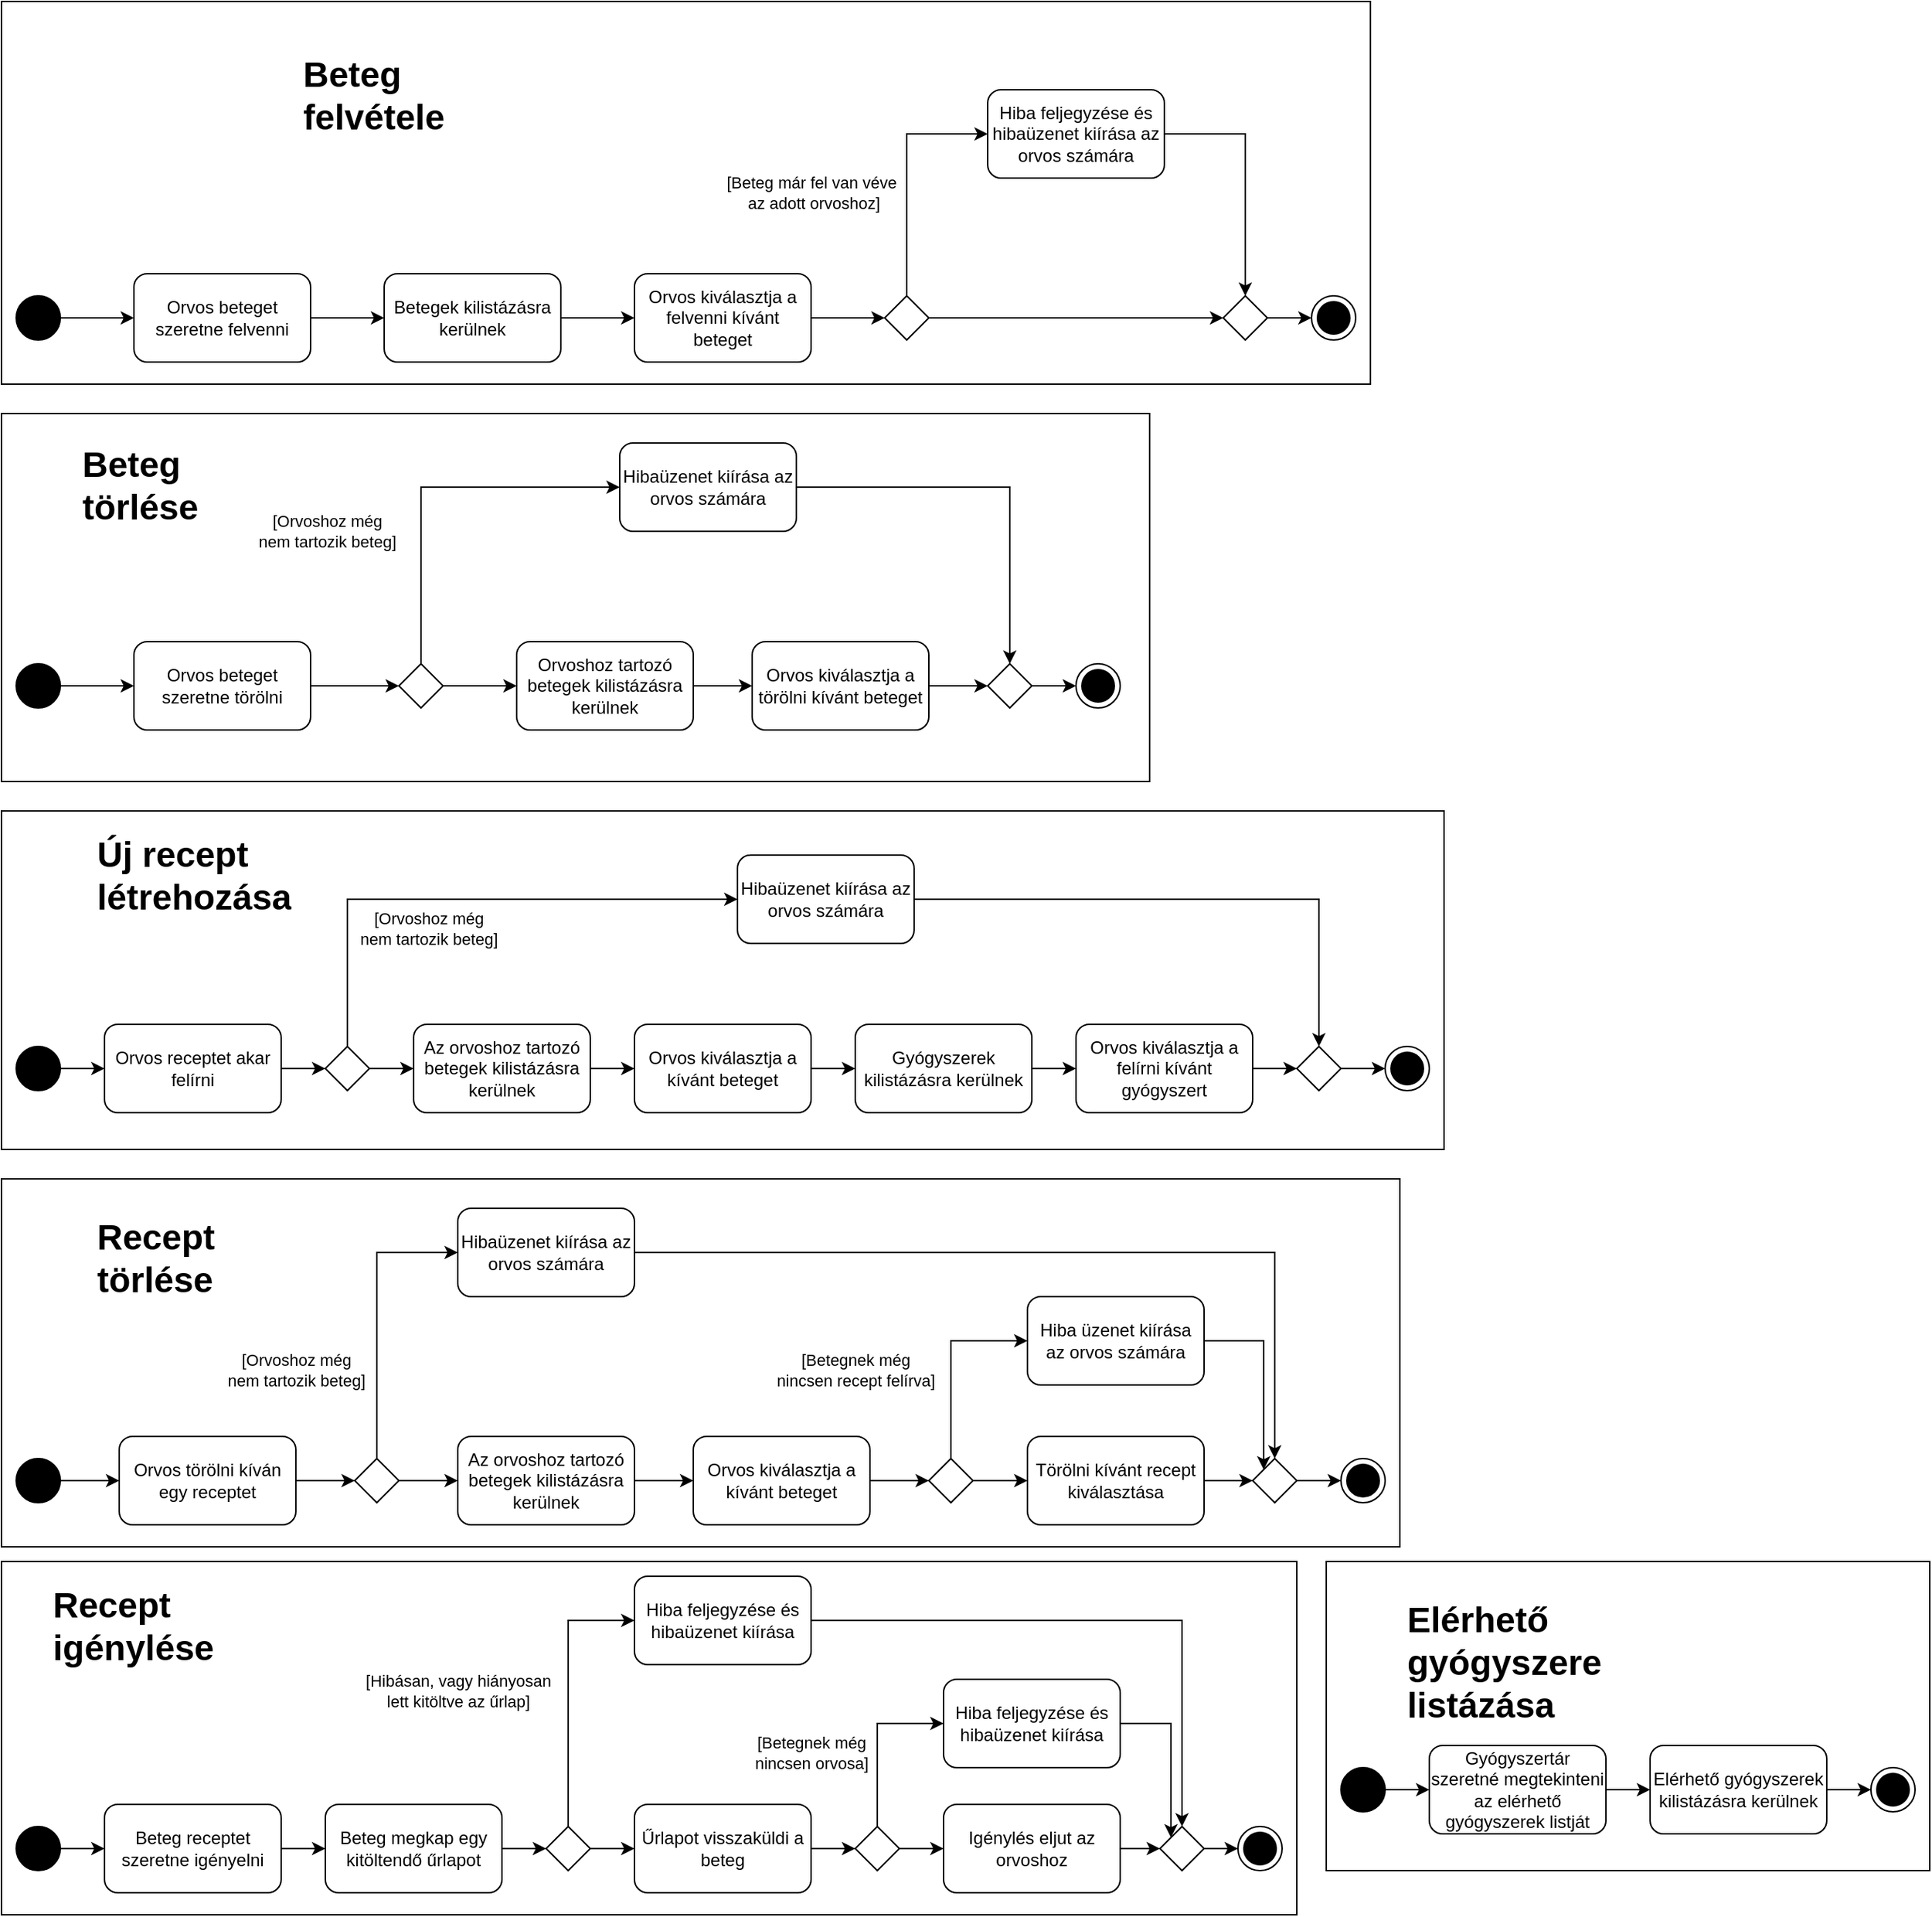 <mxfile version="22.1.0" type="github">
  <diagram name="1 oldal" id="A5lsXJry7dlUo_Qo3VN9">
    <mxGraphModel dx="1876" dy="1422" grid="1" gridSize="10" guides="1" tooltips="1" connect="1" arrows="1" fold="1" page="1" pageScale="1" pageWidth="1654" pageHeight="2336" math="0" shadow="0">
      <root>
        <mxCell id="0" />
        <mxCell id="1" parent="0" />
        <mxCell id="i-3CGc0Ypoq-aM-rwJRE-147" value="" style="group" parent="1" vertex="1" connectable="0">
          <mxGeometry x="10" y="10" width="930" height="260" as="geometry" />
        </mxCell>
        <mxCell id="i-3CGc0Ypoq-aM-rwJRE-85" value="" style="rounded=0;whiteSpace=wrap;html=1;" parent="i-3CGc0Ypoq-aM-rwJRE-147" vertex="1">
          <mxGeometry width="930" height="260" as="geometry" />
        </mxCell>
        <mxCell id="i-3CGc0Ypoq-aM-rwJRE-1" value="" style="ellipse;fillColor=strokeColor;html=1;" parent="i-3CGc0Ypoq-aM-rwJRE-147" vertex="1">
          <mxGeometry x="10" y="200" width="30" height="30" as="geometry" />
        </mxCell>
        <mxCell id="i-3CGc0Ypoq-aM-rwJRE-2" value="" style="endArrow=classic;html=1;rounded=0;exitX=1;exitY=0.5;exitDx=0;exitDy=0;entryX=0;entryY=0.5;entryDx=0;entryDy=0;" parent="i-3CGc0Ypoq-aM-rwJRE-147" source="i-3CGc0Ypoq-aM-rwJRE-1" target="i-3CGc0Ypoq-aM-rwJRE-35" edge="1">
          <mxGeometry width="50" height="50" relative="1" as="geometry">
            <mxPoint x="50" y="-245" as="sourcePoint" />
            <mxPoint x="90" y="215" as="targetPoint" />
          </mxGeometry>
        </mxCell>
        <mxCell id="i-3CGc0Ypoq-aM-rwJRE-35" value="Orvos beteget szeretne felvenni" style="rounded=1;whiteSpace=wrap;html=1;" parent="i-3CGc0Ypoq-aM-rwJRE-147" vertex="1">
          <mxGeometry x="90" y="185" width="120" height="60" as="geometry" />
        </mxCell>
        <mxCell id="i-3CGc0Ypoq-aM-rwJRE-36" value="" style="endArrow=classic;html=1;rounded=0;entryX=0;entryY=0.5;entryDx=0;entryDy=0;exitX=1;exitY=0.5;exitDx=0;exitDy=0;" parent="i-3CGc0Ypoq-aM-rwJRE-147" source="i-3CGc0Ypoq-aM-rwJRE-35" target="i-3CGc0Ypoq-aM-rwJRE-37" edge="1">
          <mxGeometry width="50" height="50" relative="1" as="geometry">
            <mxPoint x="210" y="215" as="sourcePoint" />
            <mxPoint x="260" y="215" as="targetPoint" />
          </mxGeometry>
        </mxCell>
        <mxCell id="i-3CGc0Ypoq-aM-rwJRE-37" value="Betegek kilistázásra kerülnek" style="rounded=1;whiteSpace=wrap;html=1;" parent="i-3CGc0Ypoq-aM-rwJRE-147" vertex="1">
          <mxGeometry x="260" y="185" width="120" height="60" as="geometry" />
        </mxCell>
        <mxCell id="i-3CGc0Ypoq-aM-rwJRE-38" value="" style="endArrow=classic;html=1;rounded=0;entryX=0;entryY=0.5;entryDx=0;entryDy=0;exitX=1;exitY=0.5;exitDx=0;exitDy=0;" parent="i-3CGc0Ypoq-aM-rwJRE-147" source="i-3CGc0Ypoq-aM-rwJRE-37" target="i-3CGc0Ypoq-aM-rwJRE-39" edge="1">
          <mxGeometry width="50" height="50" relative="1" as="geometry">
            <mxPoint x="400" y="270" as="sourcePoint" />
            <mxPoint x="430" y="215" as="targetPoint" />
          </mxGeometry>
        </mxCell>
        <mxCell id="i-3CGc0Ypoq-aM-rwJRE-39" value="Orvos kiválasztja a felvenni kívánt beteget" style="rounded=1;whiteSpace=wrap;html=1;" parent="i-3CGc0Ypoq-aM-rwJRE-147" vertex="1">
          <mxGeometry x="430" y="185" width="120" height="60" as="geometry" />
        </mxCell>
        <mxCell id="i-3CGc0Ypoq-aM-rwJRE-44" value="" style="endArrow=classic;html=1;rounded=0;exitX=1;exitY=0.5;exitDx=0;exitDy=0;entryX=0;entryY=0.5;entryDx=0;entryDy=0;" parent="i-3CGc0Ypoq-aM-rwJRE-147" source="i-3CGc0Ypoq-aM-rwJRE-39" target="i-3CGc0Ypoq-aM-rwJRE-43" edge="1">
          <mxGeometry width="50" height="50" relative="1" as="geometry">
            <mxPoint x="550" y="215" as="sourcePoint" />
            <mxPoint x="680" y="215" as="targetPoint" />
          </mxGeometry>
        </mxCell>
        <mxCell id="i-3CGc0Ypoq-aM-rwJRE-43" value="" style="rhombus;whiteSpace=wrap;html=1;" parent="i-3CGc0Ypoq-aM-rwJRE-147" vertex="1">
          <mxGeometry x="600" y="200" width="30" height="30" as="geometry" />
        </mxCell>
        <mxCell id="i-3CGc0Ypoq-aM-rwJRE-46" value="Hiba feljegyzése és hibaüzenet kiírása az orvos számára" style="rounded=1;whiteSpace=wrap;html=1;" parent="i-3CGc0Ypoq-aM-rwJRE-147" vertex="1">
          <mxGeometry x="670" y="60" width="120" height="60" as="geometry" />
        </mxCell>
        <mxCell id="i-3CGc0Ypoq-aM-rwJRE-47" value="[Beteg már fel van véve&lt;br&gt;&amp;nbsp;az adott orvoshoz]" style="edgeStyle=orthogonalEdgeStyle;rounded=0;orthogonalLoop=1;jettySize=auto;html=1;exitX=0.5;exitY=0;exitDx=0;exitDy=0;entryX=0;entryY=0.5;entryDx=0;entryDy=0;" parent="i-3CGc0Ypoq-aM-rwJRE-147" source="i-3CGc0Ypoq-aM-rwJRE-43" target="i-3CGc0Ypoq-aM-rwJRE-46" edge="1">
          <mxGeometry x="-0.151" y="65" relative="1" as="geometry">
            <mxPoint as="offset" />
          </mxGeometry>
        </mxCell>
        <mxCell id="i-3CGc0Ypoq-aM-rwJRE-48" value="" style="rhombus;whiteSpace=wrap;html=1;" parent="i-3CGc0Ypoq-aM-rwJRE-147" vertex="1">
          <mxGeometry x="830" y="200" width="30" height="30" as="geometry" />
        </mxCell>
        <mxCell id="i-3CGc0Ypoq-aM-rwJRE-50" style="edgeStyle=orthogonalEdgeStyle;rounded=0;orthogonalLoop=1;jettySize=auto;html=1;exitX=1;exitY=0.5;exitDx=0;exitDy=0;entryX=0;entryY=0.5;entryDx=0;entryDy=0;" parent="i-3CGc0Ypoq-aM-rwJRE-147" source="i-3CGc0Ypoq-aM-rwJRE-43" target="i-3CGc0Ypoq-aM-rwJRE-48" edge="1">
          <mxGeometry relative="1" as="geometry" />
        </mxCell>
        <mxCell id="i-3CGc0Ypoq-aM-rwJRE-49" style="edgeStyle=orthogonalEdgeStyle;rounded=0;orthogonalLoop=1;jettySize=auto;html=1;exitX=1;exitY=0.5;exitDx=0;exitDy=0;entryX=0.5;entryY=0;entryDx=0;entryDy=0;" parent="i-3CGc0Ypoq-aM-rwJRE-147" source="i-3CGc0Ypoq-aM-rwJRE-46" target="i-3CGc0Ypoq-aM-rwJRE-48" edge="1">
          <mxGeometry relative="1" as="geometry" />
        </mxCell>
        <mxCell id="i-3CGc0Ypoq-aM-rwJRE-51" value="" style="ellipse;html=1;shape=endState;fillColor=strokeColor;" parent="i-3CGc0Ypoq-aM-rwJRE-147" vertex="1">
          <mxGeometry x="890" y="200" width="30" height="30" as="geometry" />
        </mxCell>
        <mxCell id="i-3CGc0Ypoq-aM-rwJRE-52" style="edgeStyle=orthogonalEdgeStyle;rounded=0;orthogonalLoop=1;jettySize=auto;html=1;exitX=1;exitY=0.5;exitDx=0;exitDy=0;entryX=0;entryY=0.5;entryDx=0;entryDy=0;" parent="i-3CGc0Ypoq-aM-rwJRE-147" source="i-3CGc0Ypoq-aM-rwJRE-48" target="i-3CGc0Ypoq-aM-rwJRE-51" edge="1">
          <mxGeometry relative="1" as="geometry" />
        </mxCell>
        <mxCell id="i-3CGc0Ypoq-aM-rwJRE-86" value="&lt;h1&gt;Beteg felvétele&lt;/h1&gt;" style="text;html=1;strokeColor=none;fillColor=none;spacing=5;spacingTop=-20;whiteSpace=wrap;overflow=hidden;rounded=0;" parent="i-3CGc0Ypoq-aM-rwJRE-147" vertex="1">
          <mxGeometry x="200" y="30" width="140" height="70" as="geometry" />
        </mxCell>
        <mxCell id="i-3CGc0Ypoq-aM-rwJRE-148" value="" style="group" parent="1" vertex="1" connectable="0">
          <mxGeometry x="10" y="290" width="780" height="250" as="geometry" />
        </mxCell>
        <mxCell id="i-3CGc0Ypoq-aM-rwJRE-146" value="" style="rounded=0;whiteSpace=wrap;html=1;" parent="i-3CGc0Ypoq-aM-rwJRE-148" vertex="1">
          <mxGeometry width="780" height="250" as="geometry" />
        </mxCell>
        <mxCell id="i-3CGc0Ypoq-aM-rwJRE-126" value="" style="ellipse;fillColor=strokeColor;html=1;" parent="i-3CGc0Ypoq-aM-rwJRE-148" vertex="1">
          <mxGeometry x="10" y="170" width="30" height="30" as="geometry" />
        </mxCell>
        <mxCell id="i-3CGc0Ypoq-aM-rwJRE-127" value="Orvos beteget szeretne törölni" style="rounded=1;whiteSpace=wrap;html=1;" parent="i-3CGc0Ypoq-aM-rwJRE-148" vertex="1">
          <mxGeometry x="90" y="155" width="120" height="60" as="geometry" />
        </mxCell>
        <mxCell id="i-3CGc0Ypoq-aM-rwJRE-128" style="edgeStyle=orthogonalEdgeStyle;rounded=0;orthogonalLoop=1;jettySize=auto;html=1;exitX=1;exitY=0.5;exitDx=0;exitDy=0;entryX=0;entryY=0.5;entryDx=0;entryDy=0;" parent="i-3CGc0Ypoq-aM-rwJRE-148" source="i-3CGc0Ypoq-aM-rwJRE-126" target="i-3CGc0Ypoq-aM-rwJRE-127" edge="1">
          <mxGeometry relative="1" as="geometry" />
        </mxCell>
        <mxCell id="i-3CGc0Ypoq-aM-rwJRE-129" value="Orvoshoz tartozó betegek kilistázásra kerülnek" style="rounded=1;whiteSpace=wrap;html=1;" parent="i-3CGc0Ypoq-aM-rwJRE-148" vertex="1">
          <mxGeometry x="350" y="155" width="120" height="60" as="geometry" />
        </mxCell>
        <mxCell id="i-3CGc0Ypoq-aM-rwJRE-132" value="" style="edgeStyle=orthogonalEdgeStyle;rounded=0;orthogonalLoop=1;jettySize=auto;html=1;exitX=1;exitY=0.5;exitDx=0;exitDy=0;entryX=0;entryY=0.5;entryDx=0;entryDy=0;" parent="i-3CGc0Ypoq-aM-rwJRE-148" source="i-3CGc0Ypoq-aM-rwJRE-127" target="i-3CGc0Ypoq-aM-rwJRE-131" edge="1">
          <mxGeometry relative="1" as="geometry">
            <mxPoint x="210" y="185" as="sourcePoint" />
            <mxPoint x="350" y="185" as="targetPoint" />
          </mxGeometry>
        </mxCell>
        <mxCell id="i-3CGc0Ypoq-aM-rwJRE-131" value="" style="rhombus;whiteSpace=wrap;html=1;" parent="i-3CGc0Ypoq-aM-rwJRE-148" vertex="1">
          <mxGeometry x="270" y="170" width="30" height="30" as="geometry" />
        </mxCell>
        <mxCell id="i-3CGc0Ypoq-aM-rwJRE-130" style="edgeStyle=orthogonalEdgeStyle;rounded=0;orthogonalLoop=1;jettySize=auto;html=1;exitX=1;exitY=0.5;exitDx=0;exitDy=0;entryX=0;entryY=0.5;entryDx=0;entryDy=0;" parent="i-3CGc0Ypoq-aM-rwJRE-148" source="i-3CGc0Ypoq-aM-rwJRE-131" target="i-3CGc0Ypoq-aM-rwJRE-129" edge="1">
          <mxGeometry relative="1" as="geometry" />
        </mxCell>
        <mxCell id="i-3CGc0Ypoq-aM-rwJRE-135" value="" style="rhombus;whiteSpace=wrap;html=1;" parent="i-3CGc0Ypoq-aM-rwJRE-148" vertex="1">
          <mxGeometry x="670" y="170" width="30" height="30" as="geometry" />
        </mxCell>
        <mxCell id="i-3CGc0Ypoq-aM-rwJRE-136" value="" style="ellipse;html=1;shape=endState;fillColor=strokeColor;" parent="i-3CGc0Ypoq-aM-rwJRE-148" vertex="1">
          <mxGeometry x="730" y="170" width="30" height="30" as="geometry" />
        </mxCell>
        <mxCell id="i-3CGc0Ypoq-aM-rwJRE-137" style="edgeStyle=orthogonalEdgeStyle;rounded=0;orthogonalLoop=1;jettySize=auto;html=1;exitX=1;exitY=0.5;exitDx=0;exitDy=0;entryX=0;entryY=0.5;entryDx=0;entryDy=0;" parent="i-3CGc0Ypoq-aM-rwJRE-148" source="i-3CGc0Ypoq-aM-rwJRE-135" target="i-3CGc0Ypoq-aM-rwJRE-136" edge="1">
          <mxGeometry relative="1" as="geometry" />
        </mxCell>
        <mxCell id="i-3CGc0Ypoq-aM-rwJRE-141" style="edgeStyle=orthogonalEdgeStyle;rounded=0;orthogonalLoop=1;jettySize=auto;html=1;exitX=1;exitY=0.5;exitDx=0;exitDy=0;entryX=0.5;entryY=0;entryDx=0;entryDy=0;" parent="i-3CGc0Ypoq-aM-rwJRE-148" source="i-3CGc0Ypoq-aM-rwJRE-138" target="i-3CGc0Ypoq-aM-rwJRE-135" edge="1">
          <mxGeometry relative="1" as="geometry" />
        </mxCell>
        <mxCell id="i-3CGc0Ypoq-aM-rwJRE-138" value="Hibaüzenet kiírása az orvos számára" style="rounded=1;whiteSpace=wrap;html=1;" parent="i-3CGc0Ypoq-aM-rwJRE-148" vertex="1">
          <mxGeometry x="420" y="20" width="120" height="60" as="geometry" />
        </mxCell>
        <mxCell id="i-3CGc0Ypoq-aM-rwJRE-139" style="edgeStyle=orthogonalEdgeStyle;rounded=0;orthogonalLoop=1;jettySize=auto;html=1;exitX=0.5;exitY=0;exitDx=0;exitDy=0;entryX=0;entryY=0.5;entryDx=0;entryDy=0;" parent="i-3CGc0Ypoq-aM-rwJRE-148" source="i-3CGc0Ypoq-aM-rwJRE-131" target="i-3CGc0Ypoq-aM-rwJRE-138" edge="1">
          <mxGeometry relative="1" as="geometry" />
        </mxCell>
        <mxCell id="i-3CGc0Ypoq-aM-rwJRE-140" value="[Orvoshoz még &lt;br&gt;nem tartozik beteg]" style="edgeLabel;html=1;align=center;verticalAlign=middle;resizable=0;points=[];" parent="i-3CGc0Ypoq-aM-rwJRE-139" vertex="1" connectable="0">
          <mxGeometry x="0.03" y="-2" relative="1" as="geometry">
            <mxPoint x="-76" y="28" as="offset" />
          </mxGeometry>
        </mxCell>
        <mxCell id="i-3CGc0Ypoq-aM-rwJRE-144" style="edgeStyle=orthogonalEdgeStyle;rounded=0;orthogonalLoop=1;jettySize=auto;html=1;exitX=1;exitY=0.5;exitDx=0;exitDy=0;entryX=0;entryY=0.5;entryDx=0;entryDy=0;" parent="i-3CGc0Ypoq-aM-rwJRE-148" source="i-3CGc0Ypoq-aM-rwJRE-142" target="i-3CGc0Ypoq-aM-rwJRE-135" edge="1">
          <mxGeometry relative="1" as="geometry" />
        </mxCell>
        <mxCell id="i-3CGc0Ypoq-aM-rwJRE-142" value="Orvos kiválasztja a törölni kívánt beteget" style="rounded=1;whiteSpace=wrap;html=1;" parent="i-3CGc0Ypoq-aM-rwJRE-148" vertex="1">
          <mxGeometry x="510" y="155" width="120" height="60" as="geometry" />
        </mxCell>
        <mxCell id="i-3CGc0Ypoq-aM-rwJRE-145" value="&lt;h1&gt;Beteg törlése&lt;/h1&gt;" style="text;html=1;strokeColor=none;fillColor=none;spacing=5;spacingTop=-20;whiteSpace=wrap;overflow=hidden;rounded=0;" parent="i-3CGc0Ypoq-aM-rwJRE-148" vertex="1">
          <mxGeometry x="50" y="15" width="140" height="70" as="geometry" />
        </mxCell>
        <mxCell id="i-3CGc0Ypoq-aM-rwJRE-143" style="edgeStyle=orthogonalEdgeStyle;rounded=0;orthogonalLoop=1;jettySize=auto;html=1;exitX=1;exitY=0.5;exitDx=0;exitDy=0;entryX=0;entryY=0.5;entryDx=0;entryDy=0;" parent="i-3CGc0Ypoq-aM-rwJRE-148" source="i-3CGc0Ypoq-aM-rwJRE-129" target="i-3CGc0Ypoq-aM-rwJRE-142" edge="1">
          <mxGeometry relative="1" as="geometry" />
        </mxCell>
        <mxCell id="i-3CGc0Ypoq-aM-rwJRE-172" value="" style="group" parent="1" vertex="1" connectable="0">
          <mxGeometry x="10" y="560" width="980" height="230" as="geometry" />
        </mxCell>
        <mxCell id="i-3CGc0Ypoq-aM-rwJRE-171" value="" style="rounded=0;whiteSpace=wrap;html=1;" parent="i-3CGc0Ypoq-aM-rwJRE-172" vertex="1">
          <mxGeometry width="980" height="230" as="geometry" />
        </mxCell>
        <mxCell id="i-3CGc0Ypoq-aM-rwJRE-149" value="" style="ellipse;fillColor=strokeColor;html=1;" parent="i-3CGc0Ypoq-aM-rwJRE-172" vertex="1">
          <mxGeometry x="10" y="160" width="30" height="30" as="geometry" />
        </mxCell>
        <mxCell id="i-3CGc0Ypoq-aM-rwJRE-150" value="Orvos receptet akar felírni" style="rounded=1;whiteSpace=wrap;html=1;" parent="i-3CGc0Ypoq-aM-rwJRE-172" vertex="1">
          <mxGeometry x="70" y="145" width="120" height="60" as="geometry" />
        </mxCell>
        <mxCell id="i-3CGc0Ypoq-aM-rwJRE-151" style="edgeStyle=orthogonalEdgeStyle;rounded=0;orthogonalLoop=1;jettySize=auto;html=1;exitX=1;exitY=0.5;exitDx=0;exitDy=0;entryX=0;entryY=0.5;entryDx=0;entryDy=0;" parent="i-3CGc0Ypoq-aM-rwJRE-172" source="i-3CGc0Ypoq-aM-rwJRE-149" target="i-3CGc0Ypoq-aM-rwJRE-150" edge="1">
          <mxGeometry relative="1" as="geometry" />
        </mxCell>
        <mxCell id="i-3CGc0Ypoq-aM-rwJRE-152" value="Az orvoshoz tartozó betegek kilistázásra kerülnek" style="rounded=1;whiteSpace=wrap;html=1;" parent="i-3CGc0Ypoq-aM-rwJRE-172" vertex="1">
          <mxGeometry x="280" y="145" width="120" height="60" as="geometry" />
        </mxCell>
        <mxCell id="i-3CGc0Ypoq-aM-rwJRE-155" style="edgeStyle=orthogonalEdgeStyle;rounded=0;orthogonalLoop=1;jettySize=auto;html=1;exitX=1;exitY=0.5;exitDx=0;exitDy=0;entryX=0;entryY=0.5;entryDx=0;entryDy=0;" parent="i-3CGc0Ypoq-aM-rwJRE-172" source="i-3CGc0Ypoq-aM-rwJRE-153" target="i-3CGc0Ypoq-aM-rwJRE-152" edge="1">
          <mxGeometry relative="1" as="geometry" />
        </mxCell>
        <mxCell id="i-3CGc0Ypoq-aM-rwJRE-153" value="" style="rhombus;whiteSpace=wrap;html=1;" parent="i-3CGc0Ypoq-aM-rwJRE-172" vertex="1">
          <mxGeometry x="220" y="160" width="30" height="30" as="geometry" />
        </mxCell>
        <mxCell id="i-3CGc0Ypoq-aM-rwJRE-154" style="edgeStyle=orthogonalEdgeStyle;rounded=0;orthogonalLoop=1;jettySize=auto;html=1;exitX=1;exitY=0.5;exitDx=0;exitDy=0;entryX=0;entryY=0.5;entryDx=0;entryDy=0;" parent="i-3CGc0Ypoq-aM-rwJRE-172" source="i-3CGc0Ypoq-aM-rwJRE-150" target="i-3CGc0Ypoq-aM-rwJRE-153" edge="1">
          <mxGeometry relative="1" as="geometry" />
        </mxCell>
        <mxCell id="i-3CGc0Ypoq-aM-rwJRE-156" value="Hibaüzenet kiírása az orvos számára" style="rounded=1;whiteSpace=wrap;html=1;" parent="i-3CGc0Ypoq-aM-rwJRE-172" vertex="1">
          <mxGeometry x="500" y="30" width="120" height="60" as="geometry" />
        </mxCell>
        <mxCell id="i-3CGc0Ypoq-aM-rwJRE-157" style="edgeStyle=orthogonalEdgeStyle;rounded=0;orthogonalLoop=1;jettySize=auto;html=1;exitX=0.5;exitY=0;exitDx=0;exitDy=0;entryX=0;entryY=0.5;entryDx=0;entryDy=0;" parent="i-3CGc0Ypoq-aM-rwJRE-172" source="i-3CGc0Ypoq-aM-rwJRE-153" target="i-3CGc0Ypoq-aM-rwJRE-156" edge="1">
          <mxGeometry relative="1" as="geometry" />
        </mxCell>
        <mxCell id="i-3CGc0Ypoq-aM-rwJRE-158" value="[Orvoshoz még &lt;br&gt;nem tartozik beteg]" style="edgeLabel;html=1;align=center;verticalAlign=middle;resizable=0;points=[];" parent="i-3CGc0Ypoq-aM-rwJRE-157" vertex="1" connectable="0">
          <mxGeometry x="-0.353" relative="1" as="geometry">
            <mxPoint x="37" y="20" as="offset" />
          </mxGeometry>
        </mxCell>
        <mxCell id="i-3CGc0Ypoq-aM-rwJRE-159" value="Orvos kiválasztja a kívánt beteget" style="rounded=1;whiteSpace=wrap;html=1;" parent="i-3CGc0Ypoq-aM-rwJRE-172" vertex="1">
          <mxGeometry x="430" y="145" width="120" height="60" as="geometry" />
        </mxCell>
        <mxCell id="i-3CGc0Ypoq-aM-rwJRE-160" style="edgeStyle=orthogonalEdgeStyle;rounded=0;orthogonalLoop=1;jettySize=auto;html=1;exitX=1;exitY=0.5;exitDx=0;exitDy=0;entryX=0;entryY=0.5;entryDx=0;entryDy=0;" parent="i-3CGc0Ypoq-aM-rwJRE-172" source="i-3CGc0Ypoq-aM-rwJRE-152" target="i-3CGc0Ypoq-aM-rwJRE-159" edge="1">
          <mxGeometry relative="1" as="geometry" />
        </mxCell>
        <mxCell id="i-3CGc0Ypoq-aM-rwJRE-161" value="" style="rhombus;whiteSpace=wrap;html=1;" parent="i-3CGc0Ypoq-aM-rwJRE-172" vertex="1">
          <mxGeometry x="880" y="160" width="30" height="30" as="geometry" />
        </mxCell>
        <mxCell id="i-3CGc0Ypoq-aM-rwJRE-168" style="edgeStyle=orthogonalEdgeStyle;rounded=0;orthogonalLoop=1;jettySize=auto;html=1;exitX=1;exitY=0.5;exitDx=0;exitDy=0;entryX=0.5;entryY=0;entryDx=0;entryDy=0;" parent="i-3CGc0Ypoq-aM-rwJRE-172" source="i-3CGc0Ypoq-aM-rwJRE-156" target="i-3CGc0Ypoq-aM-rwJRE-161" edge="1">
          <mxGeometry relative="1" as="geometry" />
        </mxCell>
        <mxCell id="i-3CGc0Ypoq-aM-rwJRE-162" value="" style="ellipse;html=1;shape=endState;fillColor=strokeColor;" parent="i-3CGc0Ypoq-aM-rwJRE-172" vertex="1">
          <mxGeometry x="940" y="160" width="30" height="30" as="geometry" />
        </mxCell>
        <mxCell id="i-3CGc0Ypoq-aM-rwJRE-163" style="edgeStyle=orthogonalEdgeStyle;rounded=0;orthogonalLoop=1;jettySize=auto;html=1;exitX=1;exitY=0.5;exitDx=0;exitDy=0;entryX=0;entryY=0.5;entryDx=0;entryDy=0;" parent="i-3CGc0Ypoq-aM-rwJRE-172" source="i-3CGc0Ypoq-aM-rwJRE-161" target="i-3CGc0Ypoq-aM-rwJRE-162" edge="1">
          <mxGeometry relative="1" as="geometry" />
        </mxCell>
        <mxCell id="i-3CGc0Ypoq-aM-rwJRE-164" value="Gyógyszerek kilistázásra kerülnek" style="rounded=1;whiteSpace=wrap;html=1;" parent="i-3CGc0Ypoq-aM-rwJRE-172" vertex="1">
          <mxGeometry x="580" y="145" width="120" height="60" as="geometry" />
        </mxCell>
        <mxCell id="i-3CGc0Ypoq-aM-rwJRE-165" style="edgeStyle=orthogonalEdgeStyle;rounded=0;orthogonalLoop=1;jettySize=auto;html=1;exitX=1;exitY=0.5;exitDx=0;exitDy=0;entryX=0;entryY=0.5;entryDx=0;entryDy=0;" parent="i-3CGc0Ypoq-aM-rwJRE-172" source="i-3CGc0Ypoq-aM-rwJRE-159" target="i-3CGc0Ypoq-aM-rwJRE-164" edge="1">
          <mxGeometry relative="1" as="geometry" />
        </mxCell>
        <mxCell id="i-3CGc0Ypoq-aM-rwJRE-169" style="edgeStyle=orthogonalEdgeStyle;rounded=0;orthogonalLoop=1;jettySize=auto;html=1;exitX=1;exitY=0.5;exitDx=0;exitDy=0;entryX=0;entryY=0.5;entryDx=0;entryDy=0;" parent="i-3CGc0Ypoq-aM-rwJRE-172" source="i-3CGc0Ypoq-aM-rwJRE-166" target="i-3CGc0Ypoq-aM-rwJRE-161" edge="1">
          <mxGeometry relative="1" as="geometry" />
        </mxCell>
        <mxCell id="i-3CGc0Ypoq-aM-rwJRE-166" value="Orvos kiválasztja a felírni kívánt gyógyszert" style="rounded=1;whiteSpace=wrap;html=1;" parent="i-3CGc0Ypoq-aM-rwJRE-172" vertex="1">
          <mxGeometry x="730" y="145" width="120" height="60" as="geometry" />
        </mxCell>
        <mxCell id="i-3CGc0Ypoq-aM-rwJRE-167" style="edgeStyle=orthogonalEdgeStyle;rounded=0;orthogonalLoop=1;jettySize=auto;html=1;exitX=1;exitY=0.5;exitDx=0;exitDy=0;entryX=0;entryY=0.5;entryDx=0;entryDy=0;" parent="i-3CGc0Ypoq-aM-rwJRE-172" source="i-3CGc0Ypoq-aM-rwJRE-164" target="i-3CGc0Ypoq-aM-rwJRE-166" edge="1">
          <mxGeometry relative="1" as="geometry" />
        </mxCell>
        <mxCell id="i-3CGc0Ypoq-aM-rwJRE-170" value="&lt;h1&gt;Új recept létrehozása&lt;/h1&gt;" style="text;html=1;strokeColor=none;fillColor=none;spacing=5;spacingTop=-20;whiteSpace=wrap;overflow=hidden;rounded=0;" parent="i-3CGc0Ypoq-aM-rwJRE-172" vertex="1">
          <mxGeometry x="60" y="10" width="140" height="70" as="geometry" />
        </mxCell>
        <mxCell id="i-3CGc0Ypoq-aM-rwJRE-202" value="" style="group" parent="1" vertex="1" connectable="0">
          <mxGeometry x="10" y="810" width="950" height="250" as="geometry" />
        </mxCell>
        <mxCell id="i-3CGc0Ypoq-aM-rwJRE-201" value="" style="rounded=0;whiteSpace=wrap;html=1;" parent="i-3CGc0Ypoq-aM-rwJRE-202" vertex="1">
          <mxGeometry width="950" height="250" as="geometry" />
        </mxCell>
        <mxCell id="i-3CGc0Ypoq-aM-rwJRE-173" value="" style="ellipse;fillColor=strokeColor;html=1;" parent="i-3CGc0Ypoq-aM-rwJRE-202" vertex="1">
          <mxGeometry x="10" y="190" width="30" height="30" as="geometry" />
        </mxCell>
        <mxCell id="i-3CGc0Ypoq-aM-rwJRE-174" value="Orvos törölni kíván egy receptet" style="rounded=1;whiteSpace=wrap;html=1;" parent="i-3CGc0Ypoq-aM-rwJRE-202" vertex="1">
          <mxGeometry x="80" y="175" width="120" height="60" as="geometry" />
        </mxCell>
        <mxCell id="i-3CGc0Ypoq-aM-rwJRE-175" style="edgeStyle=orthogonalEdgeStyle;rounded=0;orthogonalLoop=1;jettySize=auto;html=1;exitX=1;exitY=0.5;exitDx=0;exitDy=0;entryX=0;entryY=0.5;entryDx=0;entryDy=0;" parent="i-3CGc0Ypoq-aM-rwJRE-202" source="i-3CGc0Ypoq-aM-rwJRE-173" target="i-3CGc0Ypoq-aM-rwJRE-174" edge="1">
          <mxGeometry relative="1" as="geometry" />
        </mxCell>
        <mxCell id="i-3CGc0Ypoq-aM-rwJRE-176" value="" style="rhombus;whiteSpace=wrap;html=1;" parent="i-3CGc0Ypoq-aM-rwJRE-202" vertex="1">
          <mxGeometry x="240" y="190" width="30" height="30" as="geometry" />
        </mxCell>
        <mxCell id="i-3CGc0Ypoq-aM-rwJRE-177" style="edgeStyle=orthogonalEdgeStyle;rounded=0;orthogonalLoop=1;jettySize=auto;html=1;exitX=1;exitY=0.5;exitDx=0;exitDy=0;entryX=0;entryY=0.5;entryDx=0;entryDy=0;" parent="i-3CGc0Ypoq-aM-rwJRE-202" source="i-3CGc0Ypoq-aM-rwJRE-174" target="i-3CGc0Ypoq-aM-rwJRE-176" edge="1">
          <mxGeometry relative="1" as="geometry" />
        </mxCell>
        <mxCell id="i-3CGc0Ypoq-aM-rwJRE-180" value="Hibaüzenet kiírása az orvos számára" style="rounded=1;whiteSpace=wrap;html=1;" parent="i-3CGc0Ypoq-aM-rwJRE-202" vertex="1">
          <mxGeometry x="310" y="20" width="120" height="60" as="geometry" />
        </mxCell>
        <mxCell id="i-3CGc0Ypoq-aM-rwJRE-181" style="edgeStyle=orthogonalEdgeStyle;rounded=0;orthogonalLoop=1;jettySize=auto;html=1;exitX=0.5;exitY=0;exitDx=0;exitDy=0;entryX=0;entryY=0.5;entryDx=0;entryDy=0;" parent="i-3CGc0Ypoq-aM-rwJRE-202" source="i-3CGc0Ypoq-aM-rwJRE-176" target="i-3CGc0Ypoq-aM-rwJRE-180" edge="1">
          <mxGeometry relative="1" as="geometry" />
        </mxCell>
        <mxCell id="i-3CGc0Ypoq-aM-rwJRE-182" value="[Orvoshoz még &lt;br&gt;nem tartozik beteg]" style="edgeLabel;html=1;align=center;verticalAlign=middle;resizable=0;points=[];" parent="i-3CGc0Ypoq-aM-rwJRE-181" vertex="1" connectable="0">
          <mxGeometry x="-0.467" y="1" relative="1" as="geometry">
            <mxPoint x="-54" y="-8" as="offset" />
          </mxGeometry>
        </mxCell>
        <mxCell id="i-3CGc0Ypoq-aM-rwJRE-183" value="Az orvoshoz tartozó betegek kilistázásra kerülnek" style="rounded=1;whiteSpace=wrap;html=1;" parent="i-3CGc0Ypoq-aM-rwJRE-202" vertex="1">
          <mxGeometry x="310" y="175" width="120" height="60" as="geometry" />
        </mxCell>
        <mxCell id="i-3CGc0Ypoq-aM-rwJRE-179" style="edgeStyle=orthogonalEdgeStyle;rounded=0;orthogonalLoop=1;jettySize=auto;html=1;exitX=1;exitY=0.5;exitDx=0;exitDy=0;entryX=0;entryY=0.5;entryDx=0;entryDy=0;" parent="i-3CGc0Ypoq-aM-rwJRE-202" source="i-3CGc0Ypoq-aM-rwJRE-176" target="i-3CGc0Ypoq-aM-rwJRE-183" edge="1">
          <mxGeometry relative="1" as="geometry">
            <mxPoint x="310" y="205" as="targetPoint" />
          </mxGeometry>
        </mxCell>
        <mxCell id="i-3CGc0Ypoq-aM-rwJRE-185" value="Orvos kiválasztja a kívánt beteget" style="rounded=1;whiteSpace=wrap;html=1;" parent="i-3CGc0Ypoq-aM-rwJRE-202" vertex="1">
          <mxGeometry x="470" y="175" width="120" height="60" as="geometry" />
        </mxCell>
        <mxCell id="i-3CGc0Ypoq-aM-rwJRE-186" style="edgeStyle=orthogonalEdgeStyle;rounded=0;orthogonalLoop=1;jettySize=auto;html=1;exitX=1;exitY=0.5;exitDx=0;exitDy=0;entryX=0;entryY=0.5;entryDx=0;entryDy=0;" parent="i-3CGc0Ypoq-aM-rwJRE-202" source="i-3CGc0Ypoq-aM-rwJRE-183" target="i-3CGc0Ypoq-aM-rwJRE-185" edge="1">
          <mxGeometry relative="1" as="geometry" />
        </mxCell>
        <mxCell id="i-3CGc0Ypoq-aM-rwJRE-187" value="" style="rhombus;whiteSpace=wrap;html=1;" parent="i-3CGc0Ypoq-aM-rwJRE-202" vertex="1">
          <mxGeometry x="630" y="190" width="30" height="30" as="geometry" />
        </mxCell>
        <mxCell id="i-3CGc0Ypoq-aM-rwJRE-188" style="edgeStyle=orthogonalEdgeStyle;rounded=0;orthogonalLoop=1;jettySize=auto;html=1;exitX=1;exitY=0.5;exitDx=0;exitDy=0;entryX=0;entryY=0.5;entryDx=0;entryDy=0;" parent="i-3CGc0Ypoq-aM-rwJRE-202" source="i-3CGc0Ypoq-aM-rwJRE-185" target="i-3CGc0Ypoq-aM-rwJRE-187" edge="1">
          <mxGeometry relative="1" as="geometry" />
        </mxCell>
        <mxCell id="i-3CGc0Ypoq-aM-rwJRE-189" value="Törölni kívánt recept kiválasztása" style="rounded=1;whiteSpace=wrap;html=1;" parent="i-3CGc0Ypoq-aM-rwJRE-202" vertex="1">
          <mxGeometry x="697" y="175" width="120" height="60" as="geometry" />
        </mxCell>
        <mxCell id="i-3CGc0Ypoq-aM-rwJRE-190" style="edgeStyle=orthogonalEdgeStyle;rounded=0;orthogonalLoop=1;jettySize=auto;html=1;exitX=1;exitY=0.5;exitDx=0;exitDy=0;entryX=0;entryY=0.5;entryDx=0;entryDy=0;" parent="i-3CGc0Ypoq-aM-rwJRE-202" source="i-3CGc0Ypoq-aM-rwJRE-187" target="i-3CGc0Ypoq-aM-rwJRE-189" edge="1">
          <mxGeometry relative="1" as="geometry" />
        </mxCell>
        <mxCell id="i-3CGc0Ypoq-aM-rwJRE-191" value="Hiba üzenet kiírása az orvos számára" style="rounded=1;whiteSpace=wrap;html=1;" parent="i-3CGc0Ypoq-aM-rwJRE-202" vertex="1">
          <mxGeometry x="697" y="80" width="120" height="60" as="geometry" />
        </mxCell>
        <mxCell id="i-3CGc0Ypoq-aM-rwJRE-192" style="edgeStyle=orthogonalEdgeStyle;rounded=0;orthogonalLoop=1;jettySize=auto;html=1;exitX=0.5;exitY=0;exitDx=0;exitDy=0;entryX=0;entryY=0.5;entryDx=0;entryDy=0;" parent="i-3CGc0Ypoq-aM-rwJRE-202" source="i-3CGc0Ypoq-aM-rwJRE-187" target="i-3CGc0Ypoq-aM-rwJRE-191" edge="1">
          <mxGeometry relative="1" as="geometry" />
        </mxCell>
        <mxCell id="i-3CGc0Ypoq-aM-rwJRE-193" value="[Betegnek még &lt;br&gt;nincsen recept felírva]" style="edgeLabel;html=1;align=center;verticalAlign=middle;resizable=0;points=[];" parent="i-3CGc0Ypoq-aM-rwJRE-192" vertex="1" connectable="0">
          <mxGeometry x="-0.212" y="-4" relative="1" as="geometry">
            <mxPoint x="-69" y="-8" as="offset" />
          </mxGeometry>
        </mxCell>
        <mxCell id="i-3CGc0Ypoq-aM-rwJRE-194" value="" style="rhombus;whiteSpace=wrap;html=1;" parent="i-3CGc0Ypoq-aM-rwJRE-202" vertex="1">
          <mxGeometry x="850" y="190" width="30" height="30" as="geometry" />
        </mxCell>
        <mxCell id="i-3CGc0Ypoq-aM-rwJRE-199" style="edgeStyle=orthogonalEdgeStyle;rounded=0;orthogonalLoop=1;jettySize=auto;html=1;exitX=1;exitY=0.5;exitDx=0;exitDy=0;entryX=0.5;entryY=0;entryDx=0;entryDy=0;" parent="i-3CGc0Ypoq-aM-rwJRE-202" source="i-3CGc0Ypoq-aM-rwJRE-180" target="i-3CGc0Ypoq-aM-rwJRE-194" edge="1">
          <mxGeometry relative="1" as="geometry" />
        </mxCell>
        <mxCell id="i-3CGc0Ypoq-aM-rwJRE-196" style="edgeStyle=orthogonalEdgeStyle;rounded=0;orthogonalLoop=1;jettySize=auto;html=1;exitX=1;exitY=0.5;exitDx=0;exitDy=0;entryX=0;entryY=0.5;entryDx=0;entryDy=0;" parent="i-3CGc0Ypoq-aM-rwJRE-202" source="i-3CGc0Ypoq-aM-rwJRE-189" target="i-3CGc0Ypoq-aM-rwJRE-194" edge="1">
          <mxGeometry relative="1" as="geometry" />
        </mxCell>
        <mxCell id="i-3CGc0Ypoq-aM-rwJRE-198" style="edgeStyle=orthogonalEdgeStyle;rounded=0;orthogonalLoop=1;jettySize=auto;html=1;exitX=1;exitY=0.5;exitDx=0;exitDy=0;entryX=0;entryY=0;entryDx=0;entryDy=0;" parent="i-3CGc0Ypoq-aM-rwJRE-202" source="i-3CGc0Ypoq-aM-rwJRE-191" target="i-3CGc0Ypoq-aM-rwJRE-194" edge="1">
          <mxGeometry relative="1" as="geometry" />
        </mxCell>
        <mxCell id="i-3CGc0Ypoq-aM-rwJRE-195" value="" style="ellipse;html=1;shape=endState;fillColor=strokeColor;" parent="i-3CGc0Ypoq-aM-rwJRE-202" vertex="1">
          <mxGeometry x="910" y="190" width="30" height="30" as="geometry" />
        </mxCell>
        <mxCell id="i-3CGc0Ypoq-aM-rwJRE-197" style="edgeStyle=orthogonalEdgeStyle;rounded=0;orthogonalLoop=1;jettySize=auto;html=1;exitX=1;exitY=0.5;exitDx=0;exitDy=0;entryX=0;entryY=0.5;entryDx=0;entryDy=0;" parent="i-3CGc0Ypoq-aM-rwJRE-202" source="i-3CGc0Ypoq-aM-rwJRE-194" target="i-3CGc0Ypoq-aM-rwJRE-195" edge="1">
          <mxGeometry relative="1" as="geometry" />
        </mxCell>
        <mxCell id="i-3CGc0Ypoq-aM-rwJRE-200" value="&lt;h1&gt;Recept törlése&lt;/h1&gt;" style="text;html=1;strokeColor=none;fillColor=none;spacing=5;spacingTop=-20;whiteSpace=wrap;overflow=hidden;rounded=0;" parent="i-3CGc0Ypoq-aM-rwJRE-202" vertex="1">
          <mxGeometry x="60" y="20" width="140" height="70" as="geometry" />
        </mxCell>
        <mxCell id="bNc3_RKc6GyXrtvvuMN3-31" value="" style="group" parent="1" vertex="1" connectable="0">
          <mxGeometry x="10" y="1070" width="880" height="240" as="geometry" />
        </mxCell>
        <mxCell id="bNc3_RKc6GyXrtvvuMN3-29" value="" style="rounded=0;whiteSpace=wrap;html=1;" parent="bNc3_RKc6GyXrtvvuMN3-31" vertex="1">
          <mxGeometry width="880" height="240" as="geometry" />
        </mxCell>
        <mxCell id="bNc3_RKc6GyXrtvvuMN3-1" value="" style="ellipse;fillColor=strokeColor;html=1;" parent="bNc3_RKc6GyXrtvvuMN3-31" vertex="1">
          <mxGeometry x="10" y="180" width="30" height="30" as="geometry" />
        </mxCell>
        <mxCell id="bNc3_RKc6GyXrtvvuMN3-2" value="Beteg receptet szeretne igényelni" style="rounded=1;whiteSpace=wrap;html=1;" parent="bNc3_RKc6GyXrtvvuMN3-31" vertex="1">
          <mxGeometry x="70" y="165" width="120" height="60" as="geometry" />
        </mxCell>
        <mxCell id="bNc3_RKc6GyXrtvvuMN3-3" style="edgeStyle=orthogonalEdgeStyle;rounded=0;orthogonalLoop=1;jettySize=auto;html=1;exitX=1;exitY=0.5;exitDx=0;exitDy=0;entryX=0;entryY=0.5;entryDx=0;entryDy=0;" parent="bNc3_RKc6GyXrtvvuMN3-31" source="bNc3_RKc6GyXrtvvuMN3-1" target="bNc3_RKc6GyXrtvvuMN3-2" edge="1">
          <mxGeometry relative="1" as="geometry" />
        </mxCell>
        <mxCell id="bNc3_RKc6GyXrtvvuMN3-4" value="Beteg megkap egy kitöltendő űrlapot" style="rounded=1;whiteSpace=wrap;html=1;" parent="bNc3_RKc6GyXrtvvuMN3-31" vertex="1">
          <mxGeometry x="220" y="165" width="120" height="60" as="geometry" />
        </mxCell>
        <mxCell id="bNc3_RKc6GyXrtvvuMN3-6" style="edgeStyle=orthogonalEdgeStyle;rounded=0;orthogonalLoop=1;jettySize=auto;html=1;exitX=1;exitY=0.5;exitDx=0;exitDy=0;entryX=0;entryY=0.5;entryDx=0;entryDy=0;" parent="bNc3_RKc6GyXrtvvuMN3-31" source="bNc3_RKc6GyXrtvvuMN3-2" target="bNc3_RKc6GyXrtvvuMN3-4" edge="1">
          <mxGeometry relative="1" as="geometry" />
        </mxCell>
        <mxCell id="bNc3_RKc6GyXrtvvuMN3-8" value="" style="rhombus;whiteSpace=wrap;html=1;" parent="bNc3_RKc6GyXrtvvuMN3-31" vertex="1">
          <mxGeometry x="370" y="180" width="30" height="30" as="geometry" />
        </mxCell>
        <mxCell id="bNc3_RKc6GyXrtvvuMN3-9" style="edgeStyle=orthogonalEdgeStyle;rounded=0;orthogonalLoop=1;jettySize=auto;html=1;exitX=1;exitY=0.5;exitDx=0;exitDy=0;entryX=0;entryY=0.5;entryDx=0;entryDy=0;" parent="bNc3_RKc6GyXrtvvuMN3-31" source="bNc3_RKc6GyXrtvvuMN3-4" target="bNc3_RKc6GyXrtvvuMN3-8" edge="1">
          <mxGeometry relative="1" as="geometry" />
        </mxCell>
        <mxCell id="bNc3_RKc6GyXrtvvuMN3-10" value="Űrlapot visszaküldi a beteg" style="rounded=1;whiteSpace=wrap;html=1;" parent="bNc3_RKc6GyXrtvvuMN3-31" vertex="1">
          <mxGeometry x="430" y="165" width="120" height="60" as="geometry" />
        </mxCell>
        <mxCell id="bNc3_RKc6GyXrtvvuMN3-13" style="edgeStyle=orthogonalEdgeStyle;rounded=0;orthogonalLoop=1;jettySize=auto;html=1;exitX=1;exitY=0.5;exitDx=0;exitDy=0;entryX=0;entryY=0.5;entryDx=0;entryDy=0;" parent="bNc3_RKc6GyXrtvvuMN3-31" source="bNc3_RKc6GyXrtvvuMN3-8" target="bNc3_RKc6GyXrtvvuMN3-10" edge="1">
          <mxGeometry relative="1" as="geometry" />
        </mxCell>
        <mxCell id="bNc3_RKc6GyXrtvvuMN3-11" value="Hiba feljegyzése és hibaüzenet kiírása" style="rounded=1;whiteSpace=wrap;html=1;" parent="bNc3_RKc6GyXrtvvuMN3-31" vertex="1">
          <mxGeometry x="430" y="10" width="120" height="60" as="geometry" />
        </mxCell>
        <mxCell id="bNc3_RKc6GyXrtvvuMN3-12" style="edgeStyle=orthogonalEdgeStyle;rounded=0;orthogonalLoop=1;jettySize=auto;html=1;exitX=0.5;exitY=0;exitDx=0;exitDy=0;entryX=0;entryY=0.5;entryDx=0;entryDy=0;" parent="bNc3_RKc6GyXrtvvuMN3-31" source="bNc3_RKc6GyXrtvvuMN3-8" target="bNc3_RKc6GyXrtvvuMN3-11" edge="1">
          <mxGeometry relative="1" as="geometry" />
        </mxCell>
        <mxCell id="bNc3_RKc6GyXrtvvuMN3-14" value="[Hibásan, vagy hiányosan &lt;br&gt;lett kitöltve az űrlap]" style="edgeLabel;html=1;align=center;verticalAlign=middle;resizable=0;points=[];" parent="bNc3_RKc6GyXrtvvuMN3-12" vertex="1" connectable="0">
          <mxGeometry x="0.103" y="-1" relative="1" as="geometry">
            <mxPoint x="-76" y="10" as="offset" />
          </mxGeometry>
        </mxCell>
        <mxCell id="bNc3_RKc6GyXrtvvuMN3-15" value="" style="rhombus;whiteSpace=wrap;html=1;" parent="bNc3_RKc6GyXrtvvuMN3-31" vertex="1">
          <mxGeometry x="580" y="180" width="30" height="30" as="geometry" />
        </mxCell>
        <mxCell id="bNc3_RKc6GyXrtvvuMN3-18" style="edgeStyle=orthogonalEdgeStyle;rounded=0;orthogonalLoop=1;jettySize=auto;html=1;exitX=1;exitY=0.5;exitDx=0;exitDy=0;entryX=0;entryY=0.5;entryDx=0;entryDy=0;" parent="bNc3_RKc6GyXrtvvuMN3-31" source="bNc3_RKc6GyXrtvvuMN3-10" target="bNc3_RKc6GyXrtvvuMN3-15" edge="1">
          <mxGeometry relative="1" as="geometry" />
        </mxCell>
        <mxCell id="bNc3_RKc6GyXrtvvuMN3-16" value="Igénylés eljut az orvoshoz" style="rounded=1;whiteSpace=wrap;html=1;" parent="bNc3_RKc6GyXrtvvuMN3-31" vertex="1">
          <mxGeometry x="640" y="165" width="120" height="60" as="geometry" />
        </mxCell>
        <mxCell id="bNc3_RKc6GyXrtvvuMN3-20" style="edgeStyle=orthogonalEdgeStyle;rounded=0;orthogonalLoop=1;jettySize=auto;html=1;exitX=1;exitY=0.5;exitDx=0;exitDy=0;entryX=0;entryY=0.5;entryDx=0;entryDy=0;" parent="bNc3_RKc6GyXrtvvuMN3-31" source="bNc3_RKc6GyXrtvvuMN3-15" target="bNc3_RKc6GyXrtvvuMN3-16" edge="1">
          <mxGeometry relative="1" as="geometry" />
        </mxCell>
        <mxCell id="bNc3_RKc6GyXrtvvuMN3-17" value="Hiba feljegyzése és hibaüzenet kiírása" style="rounded=1;whiteSpace=wrap;html=1;" parent="bNc3_RKc6GyXrtvvuMN3-31" vertex="1">
          <mxGeometry x="640" y="80" width="120" height="60" as="geometry" />
        </mxCell>
        <mxCell id="bNc3_RKc6GyXrtvvuMN3-19" style="edgeStyle=orthogonalEdgeStyle;rounded=0;orthogonalLoop=1;jettySize=auto;html=1;exitX=0.5;exitY=0;exitDx=0;exitDy=0;entryX=0;entryY=0.5;entryDx=0;entryDy=0;" parent="bNc3_RKc6GyXrtvvuMN3-31" source="bNc3_RKc6GyXrtvvuMN3-15" target="bNc3_RKc6GyXrtvvuMN3-17" edge="1">
          <mxGeometry relative="1" as="geometry" />
        </mxCell>
        <mxCell id="bNc3_RKc6GyXrtvvuMN3-21" value="[Betegnek még &lt;br&gt;nincsen orvosa]" style="edgeLabel;html=1;align=center;verticalAlign=middle;resizable=0;points=[];" parent="bNc3_RKc6GyXrtvvuMN3-19" vertex="1" connectable="0">
          <mxGeometry x="-0.391" y="-2" relative="1" as="geometry">
            <mxPoint x="-47" y="-15" as="offset" />
          </mxGeometry>
        </mxCell>
        <mxCell id="bNc3_RKc6GyXrtvvuMN3-22" value="" style="rhombus;whiteSpace=wrap;html=1;" parent="bNc3_RKc6GyXrtvvuMN3-31" vertex="1">
          <mxGeometry x="787" y="180" width="30" height="30" as="geometry" />
        </mxCell>
        <mxCell id="bNc3_RKc6GyXrtvvuMN3-28" style="edgeStyle=orthogonalEdgeStyle;rounded=0;orthogonalLoop=1;jettySize=auto;html=1;exitX=1;exitY=0.5;exitDx=0;exitDy=0;entryX=0.5;entryY=0;entryDx=0;entryDy=0;" parent="bNc3_RKc6GyXrtvvuMN3-31" source="bNc3_RKc6GyXrtvvuMN3-11" target="bNc3_RKc6GyXrtvvuMN3-22" edge="1">
          <mxGeometry relative="1" as="geometry" />
        </mxCell>
        <mxCell id="bNc3_RKc6GyXrtvvuMN3-23" style="edgeStyle=orthogonalEdgeStyle;rounded=0;orthogonalLoop=1;jettySize=auto;html=1;exitX=1;exitY=0.5;exitDx=0;exitDy=0;entryX=0;entryY=0.5;entryDx=0;entryDy=0;" parent="bNc3_RKc6GyXrtvvuMN3-31" source="bNc3_RKc6GyXrtvvuMN3-16" target="bNc3_RKc6GyXrtvvuMN3-22" edge="1">
          <mxGeometry relative="1" as="geometry" />
        </mxCell>
        <mxCell id="bNc3_RKc6GyXrtvvuMN3-24" style="edgeStyle=orthogonalEdgeStyle;rounded=0;orthogonalLoop=1;jettySize=auto;html=1;exitX=1;exitY=0.5;exitDx=0;exitDy=0;entryX=0;entryY=0;entryDx=0;entryDy=0;" parent="bNc3_RKc6GyXrtvvuMN3-31" source="bNc3_RKc6GyXrtvvuMN3-17" target="bNc3_RKc6GyXrtvvuMN3-22" edge="1">
          <mxGeometry relative="1" as="geometry" />
        </mxCell>
        <mxCell id="bNc3_RKc6GyXrtvvuMN3-26" value="" style="ellipse;html=1;shape=endState;fillColor=strokeColor;" parent="bNc3_RKc6GyXrtvvuMN3-31" vertex="1">
          <mxGeometry x="840" y="180" width="30" height="30" as="geometry" />
        </mxCell>
        <mxCell id="bNc3_RKc6GyXrtvvuMN3-27" style="edgeStyle=orthogonalEdgeStyle;rounded=0;orthogonalLoop=1;jettySize=auto;html=1;exitX=1;exitY=0.5;exitDx=0;exitDy=0;entryX=0;entryY=0.5;entryDx=0;entryDy=0;" parent="bNc3_RKc6GyXrtvvuMN3-31" source="bNc3_RKc6GyXrtvvuMN3-22" target="bNc3_RKc6GyXrtvvuMN3-26" edge="1">
          <mxGeometry relative="1" as="geometry" />
        </mxCell>
        <mxCell id="bNc3_RKc6GyXrtvvuMN3-30" value="&lt;h1&gt;Recept igénylése&lt;/h1&gt;" style="text;html=1;strokeColor=none;fillColor=none;spacing=5;spacingTop=-20;whiteSpace=wrap;overflow=hidden;rounded=0;" parent="bNc3_RKc6GyXrtvvuMN3-31" vertex="1">
          <mxGeometry x="30" y="10" width="140" height="70" as="geometry" />
        </mxCell>
        <mxCell id="6-SR3neiEmL0V248poDt-11" value="" style="group" vertex="1" connectable="0" parent="1">
          <mxGeometry x="910" y="1070" width="410" height="210" as="geometry" />
        </mxCell>
        <mxCell id="6-SR3neiEmL0V248poDt-10" value="" style="rounded=0;whiteSpace=wrap;html=1;" vertex="1" parent="6-SR3neiEmL0V248poDt-11">
          <mxGeometry width="410" height="210" as="geometry" />
        </mxCell>
        <mxCell id="6-SR3neiEmL0V248poDt-2" value="" style="ellipse;fillColor=strokeColor;html=1;" vertex="1" parent="6-SR3neiEmL0V248poDt-11">
          <mxGeometry x="10" y="140" width="30" height="30" as="geometry" />
        </mxCell>
        <mxCell id="6-SR3neiEmL0V248poDt-3" value="Gyógyszertár szeretné megtekinteni az elérhető gyógyszerek listját" style="rounded=1;whiteSpace=wrap;html=1;" vertex="1" parent="6-SR3neiEmL0V248poDt-11">
          <mxGeometry x="70" y="125" width="120" height="60" as="geometry" />
        </mxCell>
        <mxCell id="6-SR3neiEmL0V248poDt-4" style="edgeStyle=orthogonalEdgeStyle;rounded=0;orthogonalLoop=1;jettySize=auto;html=1;exitX=1;exitY=0.5;exitDx=0;exitDy=0;entryX=0;entryY=0.5;entryDx=0;entryDy=0;" edge="1" parent="6-SR3neiEmL0V248poDt-11" source="6-SR3neiEmL0V248poDt-2" target="6-SR3neiEmL0V248poDt-3">
          <mxGeometry relative="1" as="geometry" />
        </mxCell>
        <mxCell id="6-SR3neiEmL0V248poDt-5" value="Elérhető gyógyszerek kilistázásra kerülnek" style="rounded=1;whiteSpace=wrap;html=1;" vertex="1" parent="6-SR3neiEmL0V248poDt-11">
          <mxGeometry x="220" y="125" width="120" height="60" as="geometry" />
        </mxCell>
        <mxCell id="6-SR3neiEmL0V248poDt-7" style="edgeStyle=orthogonalEdgeStyle;rounded=0;orthogonalLoop=1;jettySize=auto;html=1;exitX=1;exitY=0.5;exitDx=0;exitDy=0;entryX=0;entryY=0.5;entryDx=0;entryDy=0;" edge="1" parent="6-SR3neiEmL0V248poDt-11" source="6-SR3neiEmL0V248poDt-3" target="6-SR3neiEmL0V248poDt-5">
          <mxGeometry relative="1" as="geometry" />
        </mxCell>
        <mxCell id="6-SR3neiEmL0V248poDt-6" value="" style="ellipse;html=1;shape=endState;fillColor=strokeColor;" vertex="1" parent="6-SR3neiEmL0V248poDt-11">
          <mxGeometry x="370" y="140" width="30" height="30" as="geometry" />
        </mxCell>
        <mxCell id="6-SR3neiEmL0V248poDt-8" style="edgeStyle=orthogonalEdgeStyle;rounded=0;orthogonalLoop=1;jettySize=auto;html=1;exitX=1;exitY=0.5;exitDx=0;exitDy=0;entryX=0;entryY=0.5;entryDx=0;entryDy=0;" edge="1" parent="6-SR3neiEmL0V248poDt-11" source="6-SR3neiEmL0V248poDt-5" target="6-SR3neiEmL0V248poDt-6">
          <mxGeometry relative="1" as="geometry" />
        </mxCell>
        <mxCell id="6-SR3neiEmL0V248poDt-9" value="&lt;h1&gt;Elérhető gyógyszerek listázása&lt;/h1&gt;" style="text;html=1;strokeColor=none;fillColor=none;spacing=5;spacingTop=-20;whiteSpace=wrap;overflow=hidden;rounded=0;" vertex="1" parent="6-SR3neiEmL0V248poDt-11">
          <mxGeometry x="50" y="20" width="140" height="100" as="geometry" />
        </mxCell>
      </root>
    </mxGraphModel>
  </diagram>
</mxfile>
